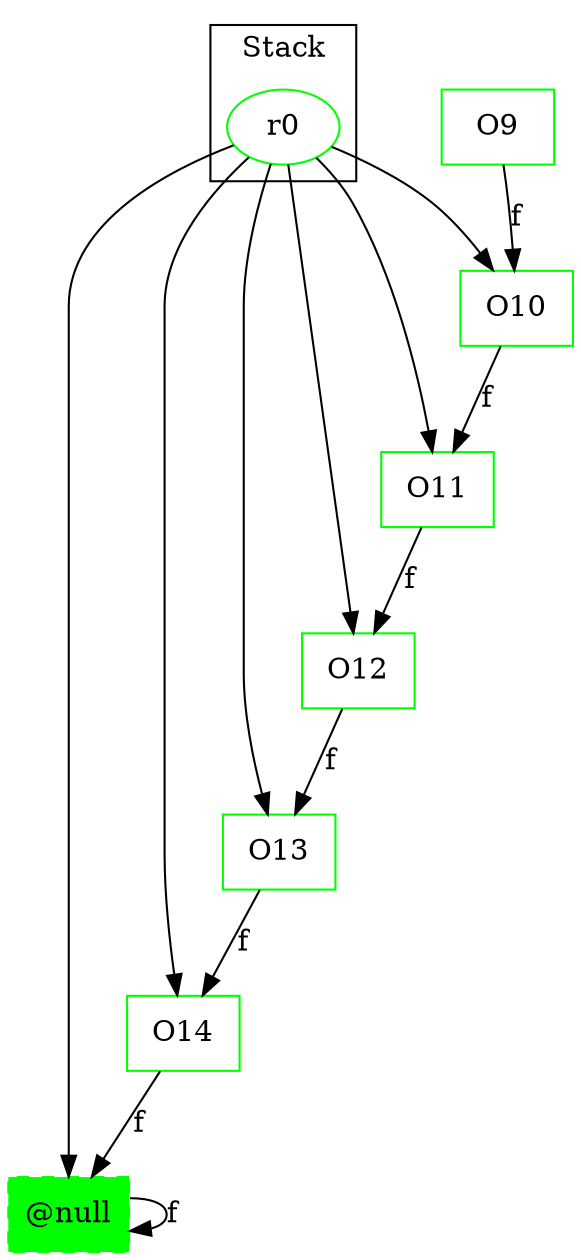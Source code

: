 digraph sample {
  rankDir="LR";
  subgraph cluster_0 {
    label="Stack"
    "r0"; 
  }
  "r0" -> { O13 O12 O14 "@null" O11 O10 };
  O13[shape=box];
  O12[shape=box];
  O14[shape=box];
  "@null"[shape=box];
  O9[shape=box];
  O11[shape=box];
  O10[shape=box];
  O13 -> O14[label="f", weight="0.2"]
  O12 -> O13[label="f", weight="0.2"]
  O14 -> "@null"[label="f", weight="0.2"]
  "@null" -> "@null"[label="f", weight="0.2"]
  "@null"[shape=box, style="filled,dashed"];
  O9 -> O10[label="f", weight="0.2"]
  O11 -> O12[label="f", weight="0.2"]
  O10 -> O11[label="f", weight="0.2"]
  O13[color="green"];
  O12[color="green"];
  O14[color="green"];
  "@null"[color="green"];
  "r0"[color="green"];
  O9[color="green"];
  O11[color="green"];
  O10[color="green"];
}
